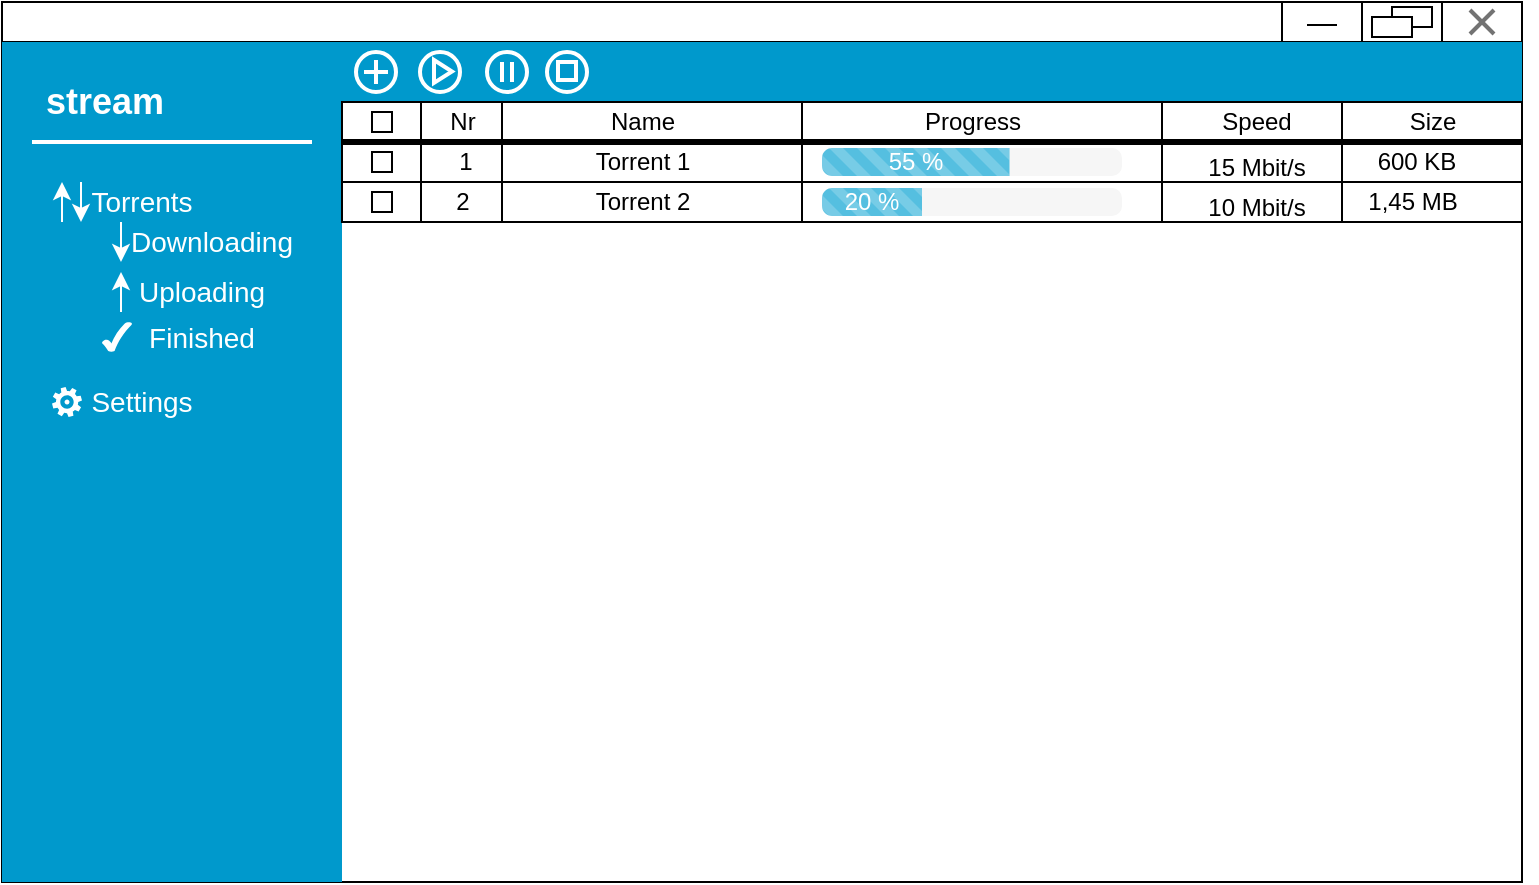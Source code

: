 <mxfile version="11.0.4" type="device"><diagram id="_SxnzTvMssLyHraISH8Q" name="MainPage"><mxGraphModel dx="1038" dy="521" grid="1" gridSize="10" guides="1" tooltips="1" connect="1" arrows="1" fold="1" page="1" pageScale="1" pageWidth="827" pageHeight="1169" math="0" shadow="0"><root><mxCell id="Q-ym7n5FL6O6BVkJ8Vol-0"/><mxCell id="Q-ym7n5FL6O6BVkJ8Vol-1" parent="Q-ym7n5FL6O6BVkJ8Vol-0"/><mxCell id="oVKs6Kj5QS0bULozpNPn-0" value="" style="rounded=0;whiteSpace=wrap;html=1;" parent="Q-ym7n5FL6O6BVkJ8Vol-1" vertex="1"><mxGeometry x="40" y="40" width="760" height="440" as="geometry"/></mxCell><mxCell id="oVKs6Kj5QS0bULozpNPn-7" value="" style="rounded=0;whiteSpace=wrap;html=1;fontSize=15;fontColor=#FFFFFF;fillColor=#FFFFFF;gradientColor=none;strokeColor=#000000;" parent="Q-ym7n5FL6O6BVkJ8Vol-1" vertex="1"><mxGeometry x="40" y="40" width="760" height="20" as="geometry"/></mxCell><mxCell id="oVKs6Kj5QS0bULozpNPn-1" value="" style="verticalLabelPosition=bottom;verticalAlign=top;html=1;shadow=0;dashed=0;strokeWidth=1;strokeColor=none;shape=rect;fillColor=#0099cc;" parent="Q-ym7n5FL6O6BVkJ8Vol-1" vertex="1"><mxGeometry x="40" y="60" width="170" height="420" as="geometry"/></mxCell><mxCell id="oVKs6Kj5QS0bULozpNPn-4" value="" style="endArrow=none;html=1;strokeColor=#FFFFFF;strokeWidth=2;jumpSize=10;arcSize=50;fontSize=5;" parent="Q-ym7n5FL6O6BVkJ8Vol-1" edge="1"><mxGeometry width="50" height="50" relative="1" as="geometry"><mxPoint x="55" y="110" as="sourcePoint"/><mxPoint x="195" y="110" as="targetPoint"/></mxGeometry></mxCell><mxCell id="oVKs6Kj5QS0bULozpNPn-5" value="stream" style="text;html=1;strokeColor=none;fillColor=none;align=left;verticalAlign=middle;whiteSpace=wrap;rounded=0;fontColor=#FFFFFF;fontSize=18;fontStyle=1" parent="Q-ym7n5FL6O6BVkJ8Vol-1" vertex="1"><mxGeometry x="60" y="80" width="40" height="20" as="geometry"/></mxCell><mxCell id="oVKs6Kj5QS0bULozpNPn-8" value="" style="rounded=0;whiteSpace=wrap;html=1;fillColor=#FFFFFF;gradientColor=none;fontSize=15;fontColor=#FFFFFF;" parent="Q-ym7n5FL6O6BVkJ8Vol-1" vertex="1"><mxGeometry x="760" y="40" width="40" height="20" as="geometry"/></mxCell><mxCell id="oVKs6Kj5QS0bULozpNPn-9" value="" style="rounded=0;whiteSpace=wrap;html=1;fillColor=#FFFFFF;gradientColor=none;fontSize=15;fontColor=#FFFFFF;" parent="Q-ym7n5FL6O6BVkJ8Vol-1" vertex="1"><mxGeometry x="720" y="40" width="40" height="20" as="geometry"/></mxCell><mxCell id="oVKs6Kj5QS0bULozpNPn-11" value="" style="rounded=0;whiteSpace=wrap;html=1;fillColor=#FFFFFF;gradientColor=none;fontSize=15;fontColor=#FFFFFF;strokeColor=#000000;" parent="Q-ym7n5FL6O6BVkJ8Vol-1" vertex="1"><mxGeometry x="680" y="40" width="40" height="20" as="geometry"/></mxCell><mxCell id="oVKs6Kj5QS0bULozpNPn-25" value="" style="dashed=0;aspect=fixed;verticalLabelPosition=bottom;verticalAlign=top;align=center;shape=mxgraph.gmdl.x;strokeColor=#737373;fillColor=#000000;shadow=0;strokeWidth=2;fontSize=14;fontColor=#FFFFFF;" parent="Q-ym7n5FL6O6BVkJ8Vol-1" vertex="1"><mxGeometry x="774" y="44" width="12" height="12" as="geometry"/></mxCell><mxCell id="oVKs6Kj5QS0bULozpNPn-29" value="" style="rounded=0;whiteSpace=wrap;html=1;strokeColor=#000000;fillColor=#FFFFFF;gradientColor=none;fontSize=14;fontColor=#FFFFFF;align=left;" parent="Q-ym7n5FL6O6BVkJ8Vol-1" vertex="1"><mxGeometry x="735" y="42.5" width="20" height="10" as="geometry"/></mxCell><mxCell id="oVKs6Kj5QS0bULozpNPn-28" value="" style="rounded=0;whiteSpace=wrap;html=1;strokeColor=#000000;fillColor=#FFFFFF;gradientColor=none;fontSize=14;fontColor=#FFFFFF;align=left;" parent="Q-ym7n5FL6O6BVkJ8Vol-1" vertex="1"><mxGeometry x="725" y="47.5" width="20" height="10" as="geometry"/></mxCell><mxCell id="oVKs6Kj5QS0bULozpNPn-31" value="" style="endArrow=none;html=1;strokeColor=#000000;strokeWidth=1;fontSize=14;fontColor=#FFFFFF;" parent="Q-ym7n5FL6O6BVkJ8Vol-1" edge="1"><mxGeometry width="50" height="50" relative="1" as="geometry"><mxPoint x="692.5" y="51.5" as="sourcePoint"/><mxPoint x="707.5" y="51.5" as="targetPoint"/></mxGeometry></mxCell><mxCell id="oVKs6Kj5QS0bULozpNPn-50" value="" style="verticalLabelPosition=bottom;verticalAlign=top;html=1;shadow=0;dashed=0;strokeWidth=1;strokeColor=none;shape=rect;fillColor=#0099cc;" parent="Q-ym7n5FL6O6BVkJ8Vol-1" vertex="1"><mxGeometry x="200" y="60" width="600" height="30" as="geometry"/></mxCell><mxCell id="3ZtV6GUyLENR7QlrrPdi-0" value="" style="rounded=0;whiteSpace=wrap;html=1;strokeWidth=1;" parent="Q-ym7n5FL6O6BVkJ8Vol-1" vertex="1"><mxGeometry x="210" y="90" width="590" height="20" as="geometry"/></mxCell><mxCell id="3ZtV6GUyLENR7QlrrPdi-1" value="" style="rounded=0;whiteSpace=wrap;html=1;" parent="Q-ym7n5FL6O6BVkJ8Vol-1" vertex="1"><mxGeometry x="210" y="110" width="590" height="20" as="geometry"/></mxCell><mxCell id="3ZtV6GUyLENR7QlrrPdi-2" value="" style="rounded=0;whiteSpace=wrap;html=1;" parent="Q-ym7n5FL6O6BVkJ8Vol-1" vertex="1"><mxGeometry x="210" y="130" width="590" height="20" as="geometry"/></mxCell><mxCell id="3ZtV6GUyLENR7QlrrPdi-4" value="" style="endArrow=none;html=1;" parent="Q-ym7n5FL6O6BVkJ8Vol-1" edge="1"><mxGeometry width="50" height="50" relative="1" as="geometry"><mxPoint x="249.5" y="150" as="sourcePoint"/><mxPoint x="249.5" y="90" as="targetPoint"/></mxGeometry></mxCell><mxCell id="3ZtV6GUyLENR7QlrrPdi-5" value="" style="rounded=0;whiteSpace=wrap;html=1;" parent="Q-ym7n5FL6O6BVkJ8Vol-1" vertex="1"><mxGeometry x="225" y="95" width="10" height="10" as="geometry"/></mxCell><mxCell id="3ZtV6GUyLENR7QlrrPdi-6" value="" style="rounded=0;whiteSpace=wrap;html=1;" parent="Q-ym7n5FL6O6BVkJ8Vol-1" vertex="1"><mxGeometry x="225" y="115" width="10" height="10" as="geometry"/></mxCell><mxCell id="3ZtV6GUyLENR7QlrrPdi-9" value="" style="rounded=0;whiteSpace=wrap;html=1;" parent="Q-ym7n5FL6O6BVkJ8Vol-1" vertex="1"><mxGeometry x="225" y="135" width="10" height="10" as="geometry"/></mxCell><mxCell id="3ZtV6GUyLENR7QlrrPdi-10" value="" style="endArrow=none;html=1;strokeWidth=3;" parent="Q-ym7n5FL6O6BVkJ8Vol-1" edge="1"><mxGeometry width="50" height="50" relative="1" as="geometry"><mxPoint x="210" y="110" as="sourcePoint"/><mxPoint x="800" y="110" as="targetPoint"/></mxGeometry></mxCell><mxCell id="3ZtV6GUyLENR7QlrrPdi-11" value="" style="endArrow=none;html=1;" parent="Q-ym7n5FL6O6BVkJ8Vol-1" edge="1"><mxGeometry width="50" height="50" relative="1" as="geometry"><mxPoint x="440" y="150" as="sourcePoint"/><mxPoint x="440" y="90" as="targetPoint"/></mxGeometry></mxCell><mxCell id="3ZtV6GUyLENR7QlrrPdi-14" value="Torrent 1" style="text;html=1;strokeColor=none;fillColor=none;align=center;verticalAlign=middle;whiteSpace=wrap;rounded=0;" parent="Q-ym7n5FL6O6BVkJ8Vol-1" vertex="1"><mxGeometry x="308" y="110" width="105" height="20" as="geometry"/></mxCell><mxCell id="3ZtV6GUyLENR7QlrrPdi-15" value="Torrent 2" style="text;html=1;strokeColor=none;fillColor=none;align=center;verticalAlign=middle;whiteSpace=wrap;rounded=0;" parent="Q-ym7n5FL6O6BVkJ8Vol-1" vertex="1"><mxGeometry x="308" y="130" width="105" height="20" as="geometry"/></mxCell><mxCell id="3ZtV6GUyLENR7QlrrPdi-16" value="" style="endArrow=none;html=1;" parent="Q-ym7n5FL6O6BVkJ8Vol-1" edge="1"><mxGeometry width="50" height="50" relative="1" as="geometry"><mxPoint x="290" y="150" as="sourcePoint"/><mxPoint x="290" y="90" as="targetPoint"/></mxGeometry></mxCell><mxCell id="3ZtV6GUyLENR7QlrrPdi-19" value="Name" style="text;html=1;strokeColor=none;fillColor=none;align=center;verticalAlign=middle;whiteSpace=wrap;rounded=0;" parent="Q-ym7n5FL6O6BVkJ8Vol-1" vertex="1"><mxGeometry x="308" y="90" width="105" height="20" as="geometry"/></mxCell><mxCell id="3ZtV6GUyLENR7QlrrPdi-21" value="Nr" style="text;html=1;strokeColor=none;fillColor=none;align=center;verticalAlign=middle;whiteSpace=wrap;rounded=0;" parent="Q-ym7n5FL6O6BVkJ8Vol-1" vertex="1"><mxGeometry x="217.5" y="90" width="105" height="20" as="geometry"/></mxCell><mxCell id="3ZtV6GUyLENR7QlrrPdi-23" value="" style="html=1;shadow=0;dashed=0;shape=mxgraph.bootstrap.rrect;rSize=5;strokeColor=none;fillColor=#f6f6f6;whiteSpace=wrap;" parent="Q-ym7n5FL6O6BVkJ8Vol-1" vertex="1"><mxGeometry x="450" y="113" width="150" height="14" as="geometry"/></mxCell><mxCell id="3ZtV6GUyLENR7QlrrPdi-24" value="55 %" style="html=1;shadow=0;dashed=0;shape=mxgraph.bootstrap.leftButtonStriped;fillColor=#55BFE0;fontColor=#FFFFFF;whiteSpace=wrap;" parent="3ZtV6GUyLENR7QlrrPdi-23" vertex="1"><mxGeometry width="93.75" height="14" as="geometry"/></mxCell><mxCell id="3ZtV6GUyLENR7QlrrPdi-25" value="" style="endArrow=none;html=1;" parent="Q-ym7n5FL6O6BVkJ8Vol-1" edge="1"><mxGeometry width="50" height="50" relative="1" as="geometry"><mxPoint x="620" y="150" as="sourcePoint"/><mxPoint x="620" y="90" as="targetPoint"/></mxGeometry></mxCell><mxCell id="3ZtV6GUyLENR7QlrrPdi-26" value="Progress" style="text;html=1;strokeColor=none;fillColor=none;align=center;verticalAlign=middle;whiteSpace=wrap;rounded=0;" parent="Q-ym7n5FL6O6BVkJ8Vol-1" vertex="1"><mxGeometry x="472.5" y="90" width="105" height="20" as="geometry"/></mxCell><mxCell id="3ZtV6GUyLENR7QlrrPdi-27" value="" style="html=1;shadow=0;dashed=0;shape=mxgraph.bootstrap.rrect;rSize=5;strokeColor=none;fillColor=#f6f6f6;whiteSpace=wrap;" parent="Q-ym7n5FL6O6BVkJ8Vol-1" vertex="1"><mxGeometry x="450" y="133" width="150" height="14" as="geometry"/></mxCell><mxCell id="3ZtV6GUyLENR7QlrrPdi-28" value="20 %" style="html=1;shadow=0;dashed=0;shape=mxgraph.bootstrap.leftButtonStriped;fillColor=#55BFE0;fontColor=#FFFFFF;whiteSpace=wrap;" parent="3ZtV6GUyLENR7QlrrPdi-27" vertex="1"><mxGeometry width="50" height="14" as="geometry"/></mxCell><mxCell id="3ZtV6GUyLENR7QlrrPdi-31" value="1" style="text;html=1;strokeColor=none;fillColor=none;align=center;verticalAlign=middle;whiteSpace=wrap;rounded=0;" parent="Q-ym7n5FL6O6BVkJ8Vol-1" vertex="1"><mxGeometry x="246.5" y="110" width="50" height="20" as="geometry"/></mxCell><mxCell id="3ZtV6GUyLENR7QlrrPdi-32" value="2" style="text;html=1;strokeColor=none;fillColor=none;align=center;verticalAlign=middle;whiteSpace=wrap;rounded=0;" parent="Q-ym7n5FL6O6BVkJ8Vol-1" vertex="1"><mxGeometry x="257.5" y="130" width="25" height="20" as="geometry"/></mxCell><mxCell id="3ZtV6GUyLENR7QlrrPdi-33" value="" style="endArrow=none;html=1;" parent="Q-ym7n5FL6O6BVkJ8Vol-1" edge="1"><mxGeometry width="50" height="50" relative="1" as="geometry"><mxPoint x="710" y="150" as="sourcePoint"/><mxPoint x="710" y="90" as="targetPoint"/></mxGeometry></mxCell><mxCell id="3ZtV6GUyLENR7QlrrPdi-36" value="Speed" style="text;html=1;strokeColor=none;fillColor=none;align=center;verticalAlign=middle;whiteSpace=wrap;rounded=0;" parent="Q-ym7n5FL6O6BVkJ8Vol-1" vertex="1"><mxGeometry x="615" y="90" width="105" height="20" as="geometry"/></mxCell><mxCell id="3ZtV6GUyLENR7QlrrPdi-38" value="Size" style="text;html=1;strokeColor=none;fillColor=none;align=center;verticalAlign=middle;whiteSpace=wrap;rounded=0;" parent="Q-ym7n5FL6O6BVkJ8Vol-1" vertex="1"><mxGeometry x="702.5" y="90" width="105" height="20" as="geometry"/></mxCell><mxCell id="3ZtV6GUyLENR7QlrrPdi-39" value="15 Mbit/s" style="text;html=1;strokeColor=none;fillColor=none;align=center;verticalAlign=middle;whiteSpace=wrap;rounded=0;" parent="Q-ym7n5FL6O6BVkJ8Vol-1" vertex="1"><mxGeometry x="615" y="113" width="105" height="20" as="geometry"/></mxCell><mxCell id="3ZtV6GUyLENR7QlrrPdi-40" value="10 Mbit/s" style="text;html=1;strokeColor=none;fillColor=none;align=center;verticalAlign=middle;whiteSpace=wrap;rounded=0;" parent="Q-ym7n5FL6O6BVkJ8Vol-1" vertex="1"><mxGeometry x="615" y="133" width="105" height="20" as="geometry"/></mxCell><mxCell id="3ZtV6GUyLENR7QlrrPdi-41" value="600 KB" style="text;html=1;strokeColor=none;fillColor=none;align=center;verticalAlign=middle;whiteSpace=wrap;rounded=0;" parent="Q-ym7n5FL6O6BVkJ8Vol-1" vertex="1"><mxGeometry x="695" y="110" width="105" height="20" as="geometry"/></mxCell><mxCell id="3ZtV6GUyLENR7QlrrPdi-42" value="1,45 MB" style="text;html=1;strokeColor=none;fillColor=none;align=center;verticalAlign=middle;whiteSpace=wrap;rounded=0;" parent="Q-ym7n5FL6O6BVkJ8Vol-1" vertex="1"><mxGeometry x="692.5" y="130" width="105" height="20" as="geometry"/></mxCell><mxCell id="AxBX-l5Ocfm_NYsvxnZg-5" value="" style="group" vertex="1" connectable="0" parent="Q-ym7n5FL6O6BVkJ8Vol-1"><mxGeometry x="65" y="130" width="100" height="120" as="geometry"/></mxCell><mxCell id="oVKs6Kj5QS0bULozpNPn-14" value="Settings" style="text;html=1;strokeColor=none;fillColor=none;align=center;verticalAlign=middle;whiteSpace=wrap;rounded=0;fontSize=14;fontColor=#FFFFFF;" parent="AxBX-l5Ocfm_NYsvxnZg-5" vertex="1"><mxGeometry x="25" y="100" width="40" height="20" as="geometry"/></mxCell><mxCell id="oVKs6Kj5QS0bULozpNPn-18" value="Torrents" style="text;html=1;strokeColor=none;fillColor=none;align=center;verticalAlign=middle;whiteSpace=wrap;rounded=0;fontSize=14;fontColor=#FFFFFF;" parent="AxBX-l5Ocfm_NYsvxnZg-5" vertex="1"><mxGeometry x="25" width="40" height="20" as="geometry"/></mxCell><mxCell id="oVKs6Kj5QS0bULozpNPn-32" value="" style="endArrow=classic;html=1;strokeColor=#FFFFFF;strokeWidth=1;fontSize=14;fontColor=#FFFFFF;" parent="AxBX-l5Ocfm_NYsvxnZg-5" edge="1"><mxGeometry width="50" height="50" relative="1" as="geometry"><mxPoint x="5" y="20" as="sourcePoint"/><mxPoint x="5" as="targetPoint"/></mxGeometry></mxCell><mxCell id="oVKs6Kj5QS0bULozpNPn-33" value="" style="endArrow=classic;html=1;strokeColor=#FFFFFF;strokeWidth=1;fontSize=14;fontColor=#FFFFFF;" parent="AxBX-l5Ocfm_NYsvxnZg-5" edge="1"><mxGeometry width="50" height="50" relative="1" as="geometry"><mxPoint x="14.5" as="sourcePoint"/><mxPoint x="14.5" y="20" as="targetPoint"/></mxGeometry></mxCell><mxCell id="oVKs6Kj5QS0bULozpNPn-34" value="Finished" style="text;html=1;strokeColor=none;fillColor=none;align=center;verticalAlign=middle;whiteSpace=wrap;rounded=0;fontSize=14;fontColor=#FFFFFF;" parent="AxBX-l5Ocfm_NYsvxnZg-5" vertex="1"><mxGeometry x="55" y="67.5" width="40" height="20" as="geometry"/></mxCell><mxCell id="oVKs6Kj5QS0bULozpNPn-35" value="Downloading" style="text;html=1;strokeColor=none;fillColor=none;align=center;verticalAlign=middle;whiteSpace=wrap;rounded=0;fontSize=14;fontColor=#FFFFFF;" parent="AxBX-l5Ocfm_NYsvxnZg-5" vertex="1"><mxGeometry x="60" y="20" width="40" height="20" as="geometry"/></mxCell><mxCell id="oVKs6Kj5QS0bULozpNPn-37" value="Uploading" style="text;html=1;strokeColor=none;fillColor=none;align=center;verticalAlign=middle;whiteSpace=wrap;rounded=0;fontSize=14;fontColor=#FFFFFF;" parent="AxBX-l5Ocfm_NYsvxnZg-5" vertex="1"><mxGeometry x="55" y="45" width="40" height="20" as="geometry"/></mxCell><mxCell id="oVKs6Kj5QS0bULozpNPn-44" value="" style="endArrow=classic;html=1;strokeColor=#FFFFFF;strokeWidth=1;fontSize=14;fontColor=#FFFFFF;" parent="AxBX-l5Ocfm_NYsvxnZg-5" edge="1"><mxGeometry width="50" height="50" relative="1" as="geometry"><mxPoint x="34.5" y="65" as="sourcePoint"/><mxPoint x="34.5" y="45" as="targetPoint"/></mxGeometry></mxCell><mxCell id="oVKs6Kj5QS0bULozpNPn-47" value="" style="endArrow=classic;html=1;strokeColor=#FFFFFF;strokeWidth=1;fontSize=14;fontColor=#FFFFFF;" parent="AxBX-l5Ocfm_NYsvxnZg-5" edge="1"><mxGeometry width="50" height="50" relative="1" as="geometry"><mxPoint x="34.5" y="20" as="sourcePoint"/><mxPoint x="34.5" y="40" as="targetPoint"/></mxGeometry></mxCell><mxCell id="oVKs6Kj5QS0bULozpNPn-48" value="" style="verticalLabelPosition=bottom;verticalAlign=top;html=1;shape=mxgraph.basic.tick;strokeColor=none;fillColor=#FFFFFF;gradientColor=none;fontSize=14;fontColor=#FFFFFF;align=left;" parent="AxBX-l5Ocfm_NYsvxnZg-5" vertex="1"><mxGeometry x="25" y="70" width="15" height="15" as="geometry"/></mxCell><mxCell id="oVKs6Kj5QS0bULozpNPn-49" value="" style="pointerEvents=1;shadow=0;dashed=0;html=1;strokeColor=none;fillColor=#FFFFFF;labelPosition=center;verticalLabelPosition=bottom;verticalAlign=top;outlineConnect=0;align=center;shape=mxgraph.office.concepts.settings_office_365;fontSize=14;fontColor=#FFFFFF;" parent="AxBX-l5Ocfm_NYsvxnZg-5" vertex="1"><mxGeometry y="102.5" width="15" height="15" as="geometry"/></mxCell><mxCell id="AxBX-l5Ocfm_NYsvxnZg-13" value="" style="group" vertex="1" connectable="0" parent="Q-ym7n5FL6O6BVkJ8Vol-1"><mxGeometry x="405" y="255" width="25" height="25" as="geometry"/></mxCell><mxCell id="AxBX-l5Ocfm_NYsvxnZg-10" value="" style="ellipse;whiteSpace=wrap;html=1;fillColor=none;gradientColor=none;strokeColor=#FFFFFF;strokeWidth=2;" vertex="1" parent="Q-ym7n5FL6O6BVkJ8Vol-1"><mxGeometry x="217" y="65" width="20" height="20" as="geometry"/></mxCell><mxCell id="AxBX-l5Ocfm_NYsvxnZg-8" value="" style="shape=cross;whiteSpace=wrap;html=1;fillColor=#FFFFFF;gradientColor=none;aspect=fixed;size=0;strokeColor=#FFFFFF;strokeWidth=2;" vertex="1" parent="Q-ym7n5FL6O6BVkJ8Vol-1"><mxGeometry x="221" y="69" width="12" height="12" as="geometry"/></mxCell><mxCell id="AxBX-l5Ocfm_NYsvxnZg-14" value="" style="triangle;whiteSpace=wrap;html=1;strokeColor=#FFFFFF;strokeWidth=2;fillColor=none;gradientColor=none;aspect=fixed;" vertex="1" parent="Q-ym7n5FL6O6BVkJ8Vol-1"><mxGeometry x="256" y="69" width="9" height="11.48" as="geometry"/></mxCell><mxCell id="AxBX-l5Ocfm_NYsvxnZg-15" value="" style="ellipse;whiteSpace=wrap;html=1;fillColor=none;gradientColor=none;strokeColor=#FFFFFF;strokeWidth=2;" vertex="1" parent="Q-ym7n5FL6O6BVkJ8Vol-1"><mxGeometry x="249" y="65" width="20" height="20" as="geometry"/></mxCell><mxCell id="AxBX-l5Ocfm_NYsvxnZg-16" value="" style="ellipse;whiteSpace=wrap;html=1;fillColor=none;gradientColor=none;strokeColor=#FFFFFF;strokeWidth=2;" vertex="1" parent="Q-ym7n5FL6O6BVkJ8Vol-1"><mxGeometry x="282.5" y="65" width="20" height="20" as="geometry"/></mxCell><mxCell id="AxBX-l5Ocfm_NYsvxnZg-17" value="" style="endArrow=none;html=1;strokeColor=#FFFFFF;strokeWidth=2;" edge="1" parent="Q-ym7n5FL6O6BVkJ8Vol-1"><mxGeometry width="50" height="50" relative="1" as="geometry"><mxPoint x="290" y="70" as="sourcePoint"/><mxPoint x="290" y="80" as="targetPoint"/></mxGeometry></mxCell><mxCell id="AxBX-l5Ocfm_NYsvxnZg-18" value="" style="endArrow=none;html=1;strokeColor=#FFFFFF;strokeWidth=2;" edge="1" parent="Q-ym7n5FL6O6BVkJ8Vol-1"><mxGeometry width="50" height="50" relative="1" as="geometry"><mxPoint x="295" y="70" as="sourcePoint"/><mxPoint x="295" y="80" as="targetPoint"/></mxGeometry></mxCell><mxCell id="AxBX-l5Ocfm_NYsvxnZg-20" value="" style="ellipse;whiteSpace=wrap;html=1;fillColor=none;gradientColor=none;strokeColor=#FFFFFF;strokeWidth=2;" vertex="1" parent="Q-ym7n5FL6O6BVkJ8Vol-1"><mxGeometry x="312.5" y="65" width="20" height="20" as="geometry"/></mxCell><mxCell id="AxBX-l5Ocfm_NYsvxnZg-21" value="" style="whiteSpace=wrap;html=1;aspect=fixed;strokeColor=#FFFFFF;strokeWidth=2;fillColor=none;gradientColor=none;" vertex="1" parent="Q-ym7n5FL6O6BVkJ8Vol-1"><mxGeometry x="318" y="70" width="9" height="9" as="geometry"/></mxCell></root></mxGraphModel></diagram></mxfile>